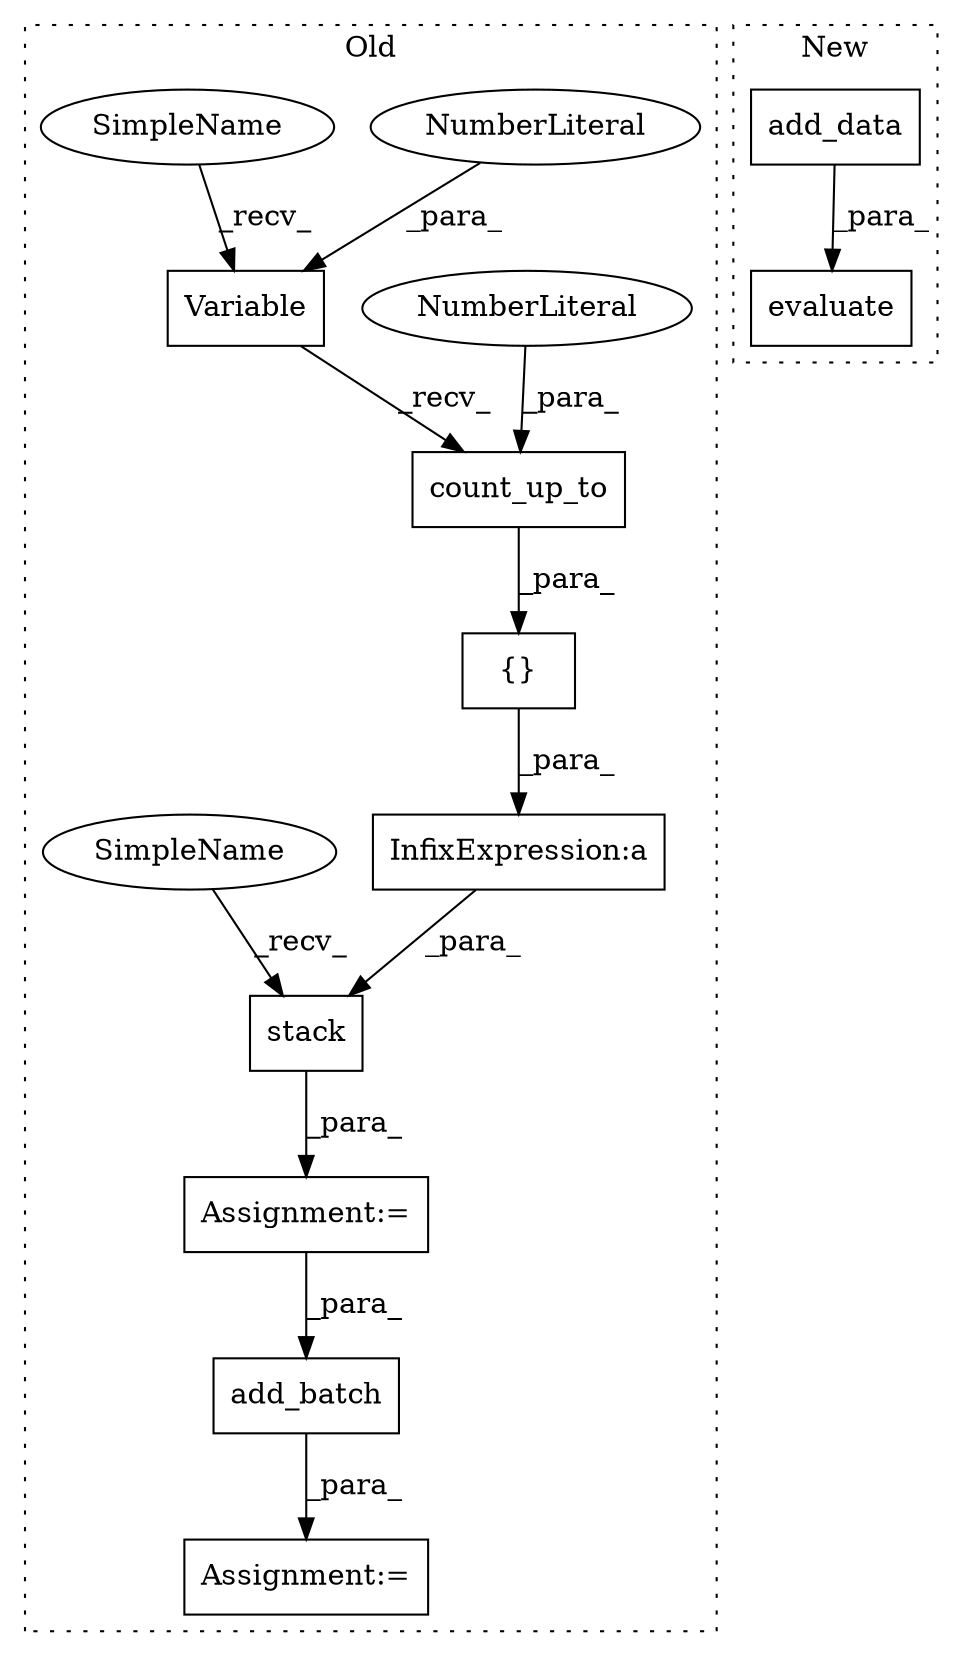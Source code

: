 digraph G {
subgraph cluster0 {
1 [label="stack" a="32" s="11496,11564" l="6,1" shape="box"];
3 [label="InfixExpression:a" a="27" s="11551" l="3" shape="box"];
5 [label="Assignment:=" a="7" s="11577" l="1" shape="box"];
6 [label="Assignment:=" a="7" s="11484" l="1" shape="box"];
7 [label="add_batch" a="32" s="11592,11609" l="10,1" shape="box"];
8 [label="{}" a="4" s="11511,11550" l="1,1" shape="box"];
9 [label="Variable" a="32" s="11523,11533" l="9,1" shape="box"];
10 [label="NumberLiteral" a="34" s="11532" l="1" shape="ellipse"];
11 [label="count_up_to" a="32" s="11535,11549" l="12,1" shape="box"];
12 [label="NumberLiteral" a="34" s="11547" l="2" shape="ellipse"];
13 [label="SimpleName" a="42" s="11512" l="10" shape="ellipse"];
14 [label="SimpleName" a="42" s="11485" l="10" shape="ellipse"];
label = "Old";
style="dotted";
}
subgraph cluster1 {
2 [label="evaluate" a="32" s="11900,11919" l="9,1" shape="box"];
4 [label="add_data" a="32" s="11909" l="10" shape="box"];
label = "New";
style="dotted";
}
1 -> 6 [label="_para_"];
3 -> 1 [label="_para_"];
4 -> 2 [label="_para_"];
6 -> 7 [label="_para_"];
7 -> 5 [label="_para_"];
8 -> 3 [label="_para_"];
9 -> 11 [label="_recv_"];
10 -> 9 [label="_para_"];
11 -> 8 [label="_para_"];
12 -> 11 [label="_para_"];
13 -> 9 [label="_recv_"];
14 -> 1 [label="_recv_"];
}